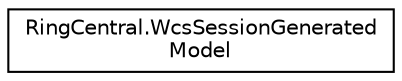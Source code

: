 digraph "Graphical Class Hierarchy"
{
 // LATEX_PDF_SIZE
  edge [fontname="Helvetica",fontsize="10",labelfontname="Helvetica",labelfontsize="10"];
  node [fontname="Helvetica",fontsize="10",shape=record];
  rankdir="LR";
  Node0 [label="RingCentral.WcsSessionGenerated\lModel",height=0.2,width=0.4,color="black", fillcolor="white", style="filled",URL="$classRingCentral_1_1WcsSessionGeneratedModel.html",tooltip=" "];
}
